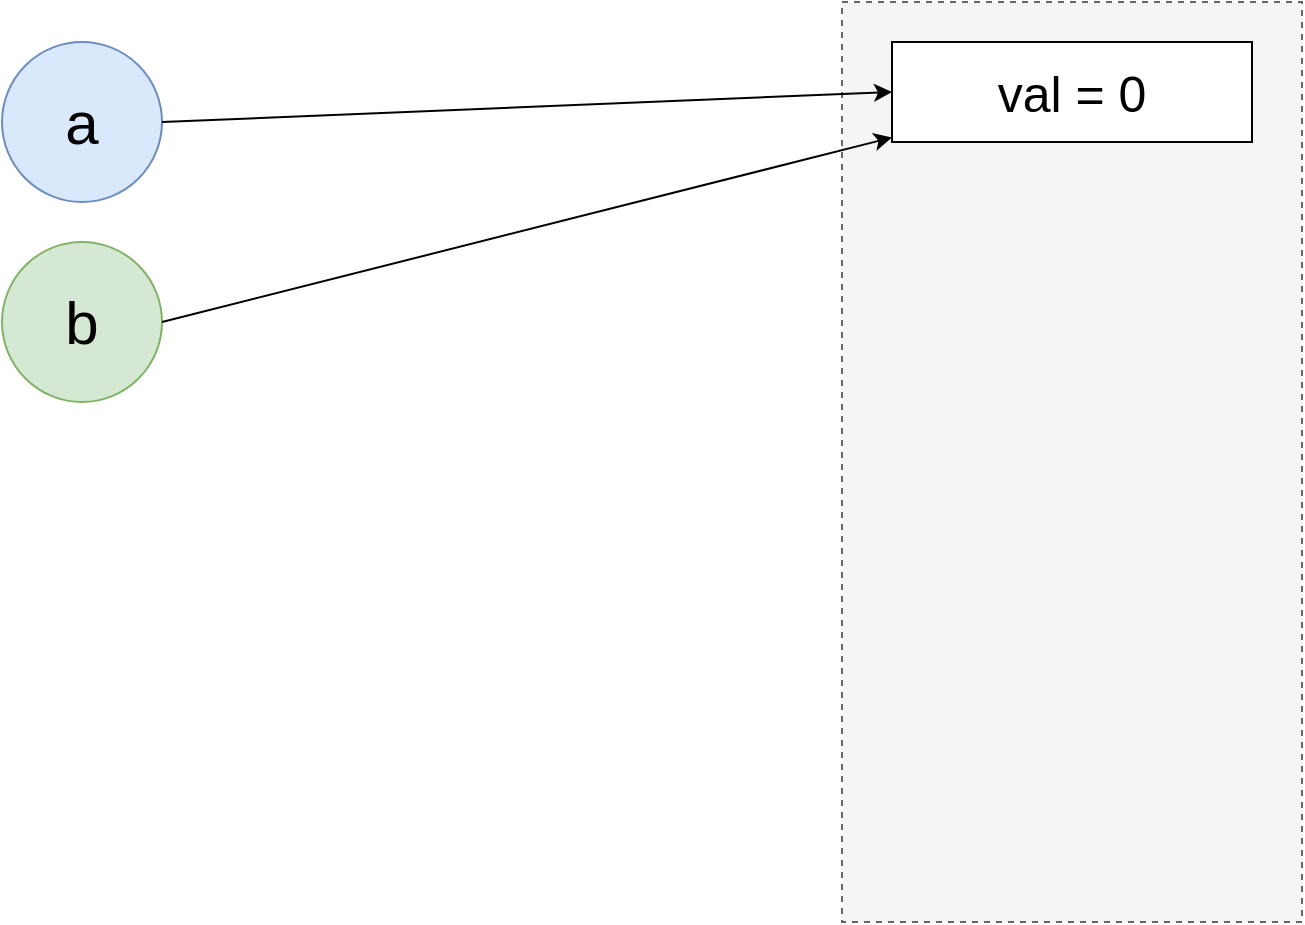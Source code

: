 <mxfile version="24.8.4">
  <diagram name="Page-1" id="3XYw_itv9GH--WRUSs52">
    <mxGraphModel dx="1434" dy="787" grid="1" gridSize="10" guides="1" tooltips="1" connect="1" arrows="1" fold="1" page="1" pageScale="1" pageWidth="850" pageHeight="1100" math="0" shadow="0">
      <root>
        <mxCell id="0" />
        <mxCell id="1" parent="0" />
        <mxCell id="hFQVWKhXuX3PQQcwiS1q-6" value="" style="rounded=0;whiteSpace=wrap;html=1;fillColor=#f5f5f5;fontColor=#333333;strokeColor=#666666;dashed=1;" vertex="1" parent="1">
          <mxGeometry x="530" y="180" width="230" height="460" as="geometry" />
        </mxCell>
        <mxCell id="hFQVWKhXuX3PQQcwiS1q-1" value="&lt;font style=&quot;font-size: 30px;&quot;&gt;a&lt;/font&gt;" style="ellipse;whiteSpace=wrap;html=1;aspect=fixed;fillColor=#dae8fc;strokeColor=#6c8ebf;" vertex="1" parent="1">
          <mxGeometry x="110" y="200" width="80" height="80" as="geometry" />
        </mxCell>
        <mxCell id="hFQVWKhXuX3PQQcwiS1q-2" value="&lt;font style=&quot;font-size: 30px;&quot;&gt;b&lt;/font&gt;" style="ellipse;whiteSpace=wrap;html=1;aspect=fixed;fillColor=#d5e8d4;strokeColor=#82b366;" vertex="1" parent="1">
          <mxGeometry x="110" y="300" width="80" height="80" as="geometry" />
        </mxCell>
        <mxCell id="hFQVWKhXuX3PQQcwiS1q-3" value="&lt;font style=&quot;font-size: 25px;&quot;&gt;val = 0&lt;/font&gt;" style="rounded=0;whiteSpace=wrap;html=1;" vertex="1" parent="1">
          <mxGeometry x="555" y="200" width="180" height="50" as="geometry" />
        </mxCell>
        <mxCell id="hFQVWKhXuX3PQQcwiS1q-5" value="" style="endArrow=classic;html=1;rounded=0;entryX=0;entryY=0.5;entryDx=0;entryDy=0;exitX=1;exitY=0.5;exitDx=0;exitDy=0;" edge="1" parent="1" source="hFQVWKhXuX3PQQcwiS1q-1" target="hFQVWKhXuX3PQQcwiS1q-3">
          <mxGeometry width="50" height="50" relative="1" as="geometry">
            <mxPoint x="190" y="340" as="sourcePoint" />
            <mxPoint x="340" y="360" as="targetPoint" />
          </mxGeometry>
        </mxCell>
        <mxCell id="hFQVWKhXuX3PQQcwiS1q-8" value="" style="endArrow=classic;html=1;rounded=0;exitX=1;exitY=0.5;exitDx=0;exitDy=0;" edge="1" parent="1" source="hFQVWKhXuX3PQQcwiS1q-2" target="hFQVWKhXuX3PQQcwiS1q-3">
          <mxGeometry width="50" height="50" relative="1" as="geometry">
            <mxPoint x="190" y="480" as="sourcePoint" />
            <mxPoint x="240" y="430" as="targetPoint" />
          </mxGeometry>
        </mxCell>
      </root>
    </mxGraphModel>
  </diagram>
</mxfile>
